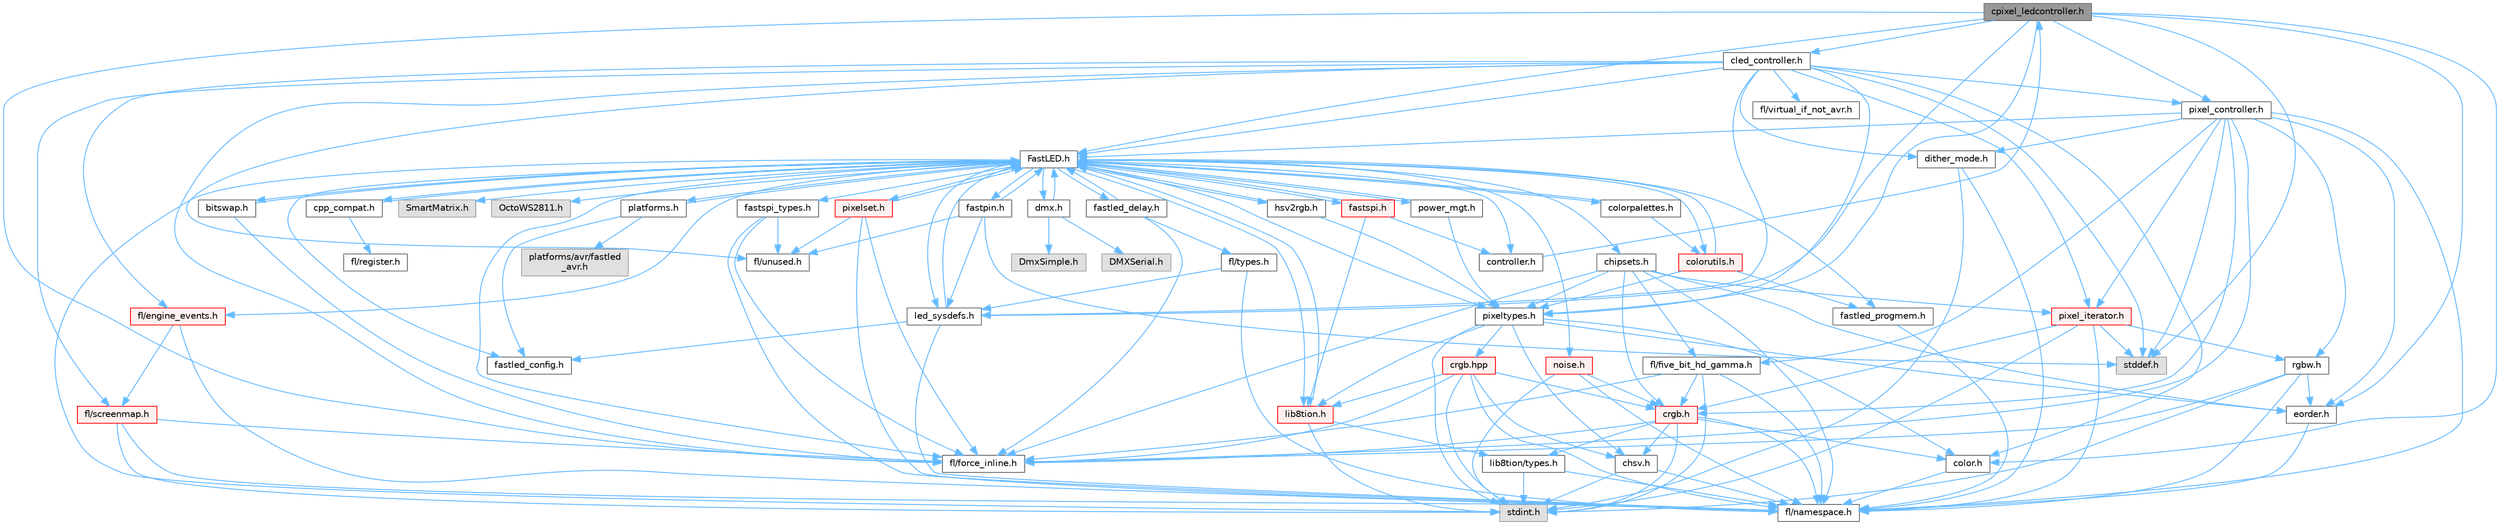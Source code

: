digraph "cpixel_ledcontroller.h"
{
 // INTERACTIVE_SVG=YES
 // LATEX_PDF_SIZE
  bgcolor="transparent";
  edge [fontname=Helvetica,fontsize=10,labelfontname=Helvetica,labelfontsize=10];
  node [fontname=Helvetica,fontsize=10,shape=box,height=0.2,width=0.4];
  Node1 [id="Node000001",label="cpixel_ledcontroller.h",height=0.2,width=0.4,color="gray40", fillcolor="grey60", style="filled", fontcolor="black",tooltip="defines the templated version of the CLEDController class"];
  Node1 -> Node2 [id="edge1_Node000001_Node000002",color="steelblue1",style="solid",tooltip=" "];
  Node2 [id="Node000002",label="stddef.h",height=0.2,width=0.4,color="grey60", fillcolor="#E0E0E0", style="filled",tooltip=" "];
  Node1 -> Node3 [id="edge2_Node000001_Node000003",color="steelblue1",style="solid",tooltip=" "];
  Node3 [id="Node000003",label="FastLED.h",height=0.2,width=0.4,color="grey40", fillcolor="white", style="filled",URL="$db/d97/_fast_l_e_d_8h.html",tooltip="central include file for FastLED, defines the CFastLED class/object"];
  Node3 -> Node4 [id="edge3_Node000003_Node000004",color="steelblue1",style="solid",tooltip=" "];
  Node4 [id="Node000004",label="stdint.h",height=0.2,width=0.4,color="grey60", fillcolor="#E0E0E0", style="filled",tooltip=" "];
  Node3 -> Node5 [id="edge4_Node000003_Node000005",color="steelblue1",style="solid",tooltip=" "];
  Node5 [id="Node000005",label="SmartMatrix.h",height=0.2,width=0.4,color="grey60", fillcolor="#E0E0E0", style="filled",tooltip=" "];
  Node3 -> Node6 [id="edge5_Node000003_Node000006",color="steelblue1",style="solid",tooltip=" "];
  Node6 [id="Node000006",label="OctoWS2811.h",height=0.2,width=0.4,color="grey60", fillcolor="#E0E0E0", style="filled",tooltip=" "];
  Node3 -> Node7 [id="edge6_Node000003_Node000007",color="steelblue1",style="solid",tooltip=" "];
  Node7 [id="Node000007",label="fl/force_inline.h",height=0.2,width=0.4,color="grey40", fillcolor="white", style="filled",URL="$d8/d2d/fl_2force__inline_8h.html",tooltip=" "];
  Node3 -> Node8 [id="edge7_Node000003_Node000008",color="steelblue1",style="solid",tooltip=" "];
  Node8 [id="Node000008",label="cpp_compat.h",height=0.2,width=0.4,color="grey40", fillcolor="white", style="filled",URL="$d9/d13/cpp__compat_8h.html",tooltip="Compatibility functions based on C++ version."];
  Node8 -> Node3 [id="edge8_Node000008_Node000003",color="steelblue1",style="solid",tooltip=" "];
  Node8 -> Node9 [id="edge9_Node000008_Node000009",color="steelblue1",style="solid",tooltip=" "];
  Node9 [id="Node000009",label="fl/register.h",height=0.2,width=0.4,color="grey40", fillcolor="white", style="filled",URL="$d8/dc1/fl_2register_8h.html",tooltip=" "];
  Node3 -> Node10 [id="edge10_Node000003_Node000010",color="steelblue1",style="solid",tooltip=" "];
  Node10 [id="Node000010",label="fastled_config.h",height=0.2,width=0.4,color="grey40", fillcolor="white", style="filled",URL="$d5/d11/fastled__config_8h.html",tooltip="Contains definitions that can be used to configure FastLED at compile time."];
  Node3 -> Node11 [id="edge11_Node000003_Node000011",color="steelblue1",style="solid",tooltip=" "];
  Node11 [id="Node000011",label="led_sysdefs.h",height=0.2,width=0.4,color="grey40", fillcolor="white", style="filled",URL="$d9/d3e/led__sysdefs_8h.html",tooltip="Determines which platform system definitions to include."];
  Node11 -> Node3 [id="edge12_Node000011_Node000003",color="steelblue1",style="solid",tooltip=" "];
  Node11 -> Node10 [id="edge13_Node000011_Node000010",color="steelblue1",style="solid",tooltip=" "];
  Node11 -> Node12 [id="edge14_Node000011_Node000012",color="steelblue1",style="solid",tooltip=" "];
  Node12 [id="Node000012",label="fl/namespace.h",height=0.2,width=0.4,color="grey40", fillcolor="white", style="filled",URL="$df/d2a/namespace_8h.html",tooltip="Implements the FastLED namespace macros."];
  Node3 -> Node13 [id="edge15_Node000003_Node000013",color="steelblue1",style="solid",tooltip=" "];
  Node13 [id="Node000013",label="fastled_delay.h",height=0.2,width=0.4,color="grey40", fillcolor="white", style="filled",URL="$d0/da8/fastled__delay_8h.html",tooltip="Utility functions and classes for managing delay cycles."];
  Node13 -> Node3 [id="edge16_Node000013_Node000003",color="steelblue1",style="solid",tooltip=" "];
  Node13 -> Node14 [id="edge17_Node000013_Node000014",color="steelblue1",style="solid",tooltip=" "];
  Node14 [id="Node000014",label="fl/types.h",height=0.2,width=0.4,color="grey40", fillcolor="white", style="filled",URL="$d7/da1/fl_2types_8h.html",tooltip=" "];
  Node14 -> Node11 [id="edge18_Node000014_Node000011",color="steelblue1",style="solid",tooltip=" "];
  Node14 -> Node12 [id="edge19_Node000014_Node000012",color="steelblue1",style="solid",tooltip=" "];
  Node13 -> Node7 [id="edge20_Node000013_Node000007",color="steelblue1",style="solid",tooltip=" "];
  Node3 -> Node15 [id="edge21_Node000003_Node000015",color="steelblue1",style="solid",tooltip=" "];
  Node15 [id="Node000015",label="bitswap.h",height=0.2,width=0.4,color="grey40", fillcolor="white", style="filled",URL="$de/ded/bitswap_8h.html",tooltip="Functions for doing a rotation of bits/bytes used by parallel output."];
  Node15 -> Node3 [id="edge22_Node000015_Node000003",color="steelblue1",style="solid",tooltip=" "];
  Node15 -> Node7 [id="edge23_Node000015_Node000007",color="steelblue1",style="solid",tooltip=" "];
  Node3 -> Node16 [id="edge24_Node000003_Node000016",color="steelblue1",style="solid",tooltip=" "];
  Node16 [id="Node000016",label="controller.h",height=0.2,width=0.4,color="grey40", fillcolor="white", style="filled",URL="$d2/dd9/controller_8h.html",tooltip="deprecated: base definitions used by led controllers for writing out led data"];
  Node16 -> Node1 [id="edge25_Node000016_Node000001",color="steelblue1",style="solid",tooltip=" "];
  Node3 -> Node17 [id="edge26_Node000003_Node000017",color="steelblue1",style="solid",tooltip=" "];
  Node17 [id="Node000017",label="fastpin.h",height=0.2,width=0.4,color="grey40", fillcolor="white", style="filled",URL="$db/d65/fastpin_8h.html",tooltip="Class base definitions for defining fast pin access."];
  Node17 -> Node3 [id="edge27_Node000017_Node000003",color="steelblue1",style="solid",tooltip=" "];
  Node17 -> Node11 [id="edge28_Node000017_Node000011",color="steelblue1",style="solid",tooltip=" "];
  Node17 -> Node2 [id="edge29_Node000017_Node000002",color="steelblue1",style="solid",tooltip=" "];
  Node17 -> Node18 [id="edge30_Node000017_Node000018",color="steelblue1",style="solid",tooltip=" "];
  Node18 [id="Node000018",label="fl/unused.h",height=0.2,width=0.4,color="grey40", fillcolor="white", style="filled",URL="$d8/d4b/unused_8h.html",tooltip=" "];
  Node3 -> Node19 [id="edge31_Node000003_Node000019",color="steelblue1",style="solid",tooltip=" "];
  Node19 [id="Node000019",label="fastspi_types.h",height=0.2,width=0.4,color="grey40", fillcolor="white", style="filled",URL="$d2/ddb/fastspi__types_8h.html",tooltip="Data types and constants used by SPI interfaces."];
  Node19 -> Node7 [id="edge32_Node000019_Node000007",color="steelblue1",style="solid",tooltip=" "];
  Node19 -> Node12 [id="edge33_Node000019_Node000012",color="steelblue1",style="solid",tooltip=" "];
  Node19 -> Node18 [id="edge34_Node000019_Node000018",color="steelblue1",style="solid",tooltip=" "];
  Node3 -> Node20 [id="edge35_Node000003_Node000020",color="steelblue1",style="solid",tooltip=" "];
  Node20 [id="Node000020",label="dmx.h",height=0.2,width=0.4,color="grey40", fillcolor="white", style="filled",URL="$d3/de1/dmx_8h.html",tooltip="Defines the DMX512-based LED controllers."];
  Node20 -> Node3 [id="edge36_Node000020_Node000003",color="steelblue1",style="solid",tooltip=" "];
  Node20 -> Node21 [id="edge37_Node000020_Node000021",color="steelblue1",style="solid",tooltip=" "];
  Node21 [id="Node000021",label="DmxSimple.h",height=0.2,width=0.4,color="grey60", fillcolor="#E0E0E0", style="filled",tooltip=" "];
  Node20 -> Node22 [id="edge38_Node000020_Node000022",color="steelblue1",style="solid",tooltip=" "];
  Node22 [id="Node000022",label="DMXSerial.h",height=0.2,width=0.4,color="grey60", fillcolor="#E0E0E0", style="filled",tooltip=" "];
  Node3 -> Node23 [id="edge39_Node000003_Node000023",color="steelblue1",style="solid",tooltip=" "];
  Node23 [id="Node000023",label="platforms.h",height=0.2,width=0.4,color="grey40", fillcolor="white", style="filled",URL="$da/dc9/platforms_8h.html",tooltip="Determines which platforms headers to include."];
  Node23 -> Node3 [id="edge40_Node000023_Node000003",color="steelblue1",style="solid",tooltip=" "];
  Node23 -> Node10 [id="edge41_Node000023_Node000010",color="steelblue1",style="solid",tooltip=" "];
  Node23 -> Node24 [id="edge42_Node000023_Node000024",color="steelblue1",style="solid",tooltip=" "];
  Node24 [id="Node000024",label="platforms/avr/fastled\l_avr.h",height=0.2,width=0.4,color="grey60", fillcolor="#E0E0E0", style="filled",tooltip=" "];
  Node3 -> Node25 [id="edge43_Node000003_Node000025",color="steelblue1",style="solid",tooltip=" "];
  Node25 [id="Node000025",label="fastled_progmem.h",height=0.2,width=0.4,color="grey40", fillcolor="white", style="filled",URL="$df/dab/fastled__progmem_8h.html",tooltip="Wrapper definitions to allow seamless use of PROGMEM in environments that have it."];
  Node25 -> Node12 [id="edge44_Node000025_Node000012",color="steelblue1",style="solid",tooltip=" "];
  Node3 -> Node26 [id="edge45_Node000003_Node000026",color="steelblue1",style="solid",tooltip=" "];
  Node26 [id="Node000026",label="lib8tion.h",height=0.2,width=0.4,color="red", fillcolor="#FFF0F0", style="filled",URL="$df/da5/lib8tion_8h.html",tooltip="Fast, efficient 8-bit math functions specifically designed for high-performance LED programming."];
  Node26 -> Node3 [id="edge46_Node000026_Node000003",color="steelblue1",style="solid",tooltip=" "];
  Node26 -> Node27 [id="edge47_Node000026_Node000027",color="steelblue1",style="solid",tooltip=" "];
  Node27 [id="Node000027",label="lib8tion/types.h",height=0.2,width=0.4,color="grey40", fillcolor="white", style="filled",URL="$d9/ddf/lib8tion_2types_8h.html",tooltip="Defines fractional types used for lib8tion functions."];
  Node27 -> Node4 [id="edge48_Node000027_Node000004",color="steelblue1",style="solid",tooltip=" "];
  Node27 -> Node12 [id="edge49_Node000027_Node000012",color="steelblue1",style="solid",tooltip=" "];
  Node26 -> Node4 [id="edge50_Node000026_Node000004",color="steelblue1",style="solid",tooltip=" "];
  Node3 -> Node40 [id="edge51_Node000003_Node000040",color="steelblue1",style="solid",tooltip=" "];
  Node40 [id="Node000040",label="pixeltypes.h",height=0.2,width=0.4,color="grey40", fillcolor="white", style="filled",URL="$d2/dba/pixeltypes_8h.html",tooltip="Includes defintions for RGB and HSV pixels."];
  Node40 -> Node4 [id="edge52_Node000040_Node000004",color="steelblue1",style="solid",tooltip=" "];
  Node40 -> Node26 [id="edge53_Node000040_Node000026",color="steelblue1",style="solid",tooltip=" "];
  Node40 -> Node35 [id="edge54_Node000040_Node000035",color="steelblue1",style="solid",tooltip=" "];
  Node35 [id="Node000035",label="color.h",height=0.2,width=0.4,color="grey40", fillcolor="white", style="filled",URL="$d2/d6b/src_2color_8h.html",tooltip="Contains definitions for color correction and temperature."];
  Node35 -> Node12 [id="edge55_Node000035_Node000012",color="steelblue1",style="solid",tooltip=" "];
  Node40 -> Node41 [id="edge56_Node000040_Node000041",color="steelblue1",style="solid",tooltip=" "];
  Node41 [id="Node000041",label="eorder.h",height=0.2,width=0.4,color="grey40", fillcolor="white", style="filled",URL="$db/d07/eorder_8h.html",tooltip="Defines color channel ordering enumerations."];
  Node41 -> Node12 [id="edge57_Node000041_Node000012",color="steelblue1",style="solid",tooltip=" "];
  Node40 -> Node34 [id="edge58_Node000040_Node000034",color="steelblue1",style="solid",tooltip=" "];
  Node34 [id="Node000034",label="chsv.h",height=0.2,width=0.4,color="grey40", fillcolor="white", style="filled",URL="$d8/dd0/chsv_8h.html",tooltip="Defines the hue, saturation, and value (HSV) pixel struct."];
  Node34 -> Node4 [id="edge59_Node000034_Node000004",color="steelblue1",style="solid",tooltip=" "];
  Node34 -> Node12 [id="edge60_Node000034_Node000012",color="steelblue1",style="solid",tooltip=" "];
  Node40 -> Node42 [id="edge61_Node000040_Node000042",color="steelblue1",style="solid",tooltip=" "];
  Node42 [id="Node000042",label="crgb.hpp",height=0.2,width=0.4,color="red", fillcolor="#FFF0F0", style="filled",URL="$d0/d4b/crgb_8hpp.html",tooltip="Defines utility functions for the red, green, and blue (RGB) pixel struct."];
  Node42 -> Node4 [id="edge62_Node000042_Node000004",color="steelblue1",style="solid",tooltip=" "];
  Node42 -> Node34 [id="edge63_Node000042_Node000034",color="steelblue1",style="solid",tooltip=" "];
  Node42 -> Node33 [id="edge64_Node000042_Node000033",color="steelblue1",style="solid",tooltip=" "];
  Node33 [id="Node000033",label="crgb.h",height=0.2,width=0.4,color="red", fillcolor="#FFF0F0", style="filled",URL="$db/dd1/crgb_8h.html",tooltip="Defines the red, green, and blue (RGB) pixel struct."];
  Node33 -> Node4 [id="edge65_Node000033_Node000004",color="steelblue1",style="solid",tooltip=" "];
  Node33 -> Node34 [id="edge66_Node000033_Node000034",color="steelblue1",style="solid",tooltip=" "];
  Node33 -> Node12 [id="edge67_Node000033_Node000012",color="steelblue1",style="solid",tooltip=" "];
  Node33 -> Node35 [id="edge68_Node000033_Node000035",color="steelblue1",style="solid",tooltip=" "];
  Node33 -> Node27 [id="edge69_Node000033_Node000027",color="steelblue1",style="solid",tooltip=" "];
  Node33 -> Node7 [id="edge70_Node000033_Node000007",color="steelblue1",style="solid",tooltip=" "];
  Node42 -> Node26 [id="edge71_Node000042_Node000026",color="steelblue1",style="solid",tooltip=" "];
  Node42 -> Node12 [id="edge72_Node000042_Node000012",color="steelblue1",style="solid",tooltip=" "];
  Node42 -> Node7 [id="edge73_Node000042_Node000007",color="steelblue1",style="solid",tooltip=" "];
  Node3 -> Node50 [id="edge74_Node000003_Node000050",color="steelblue1",style="solid",tooltip=" "];
  Node50 [id="Node000050",label="hsv2rgb.h",height=0.2,width=0.4,color="grey40", fillcolor="white", style="filled",URL="$de/d9a/hsv2rgb_8h.html",tooltip="Functions to convert from the HSV colorspace to the RGB colorspace."];
  Node50 -> Node3 [id="edge75_Node000050_Node000003",color="steelblue1",style="solid",tooltip=" "];
  Node50 -> Node40 [id="edge76_Node000050_Node000040",color="steelblue1",style="solid",tooltip=" "];
  Node3 -> Node51 [id="edge77_Node000003_Node000051",color="steelblue1",style="solid",tooltip=" "];
  Node51 [id="Node000051",label="colorutils.h",height=0.2,width=0.4,color="red", fillcolor="#FFF0F0", style="filled",URL="$d1/dfb/colorutils_8h.html",tooltip="Utility functions for color fill, palettes, blending, and more."];
  Node51 -> Node3 [id="edge78_Node000051_Node000003",color="steelblue1",style="solid",tooltip=" "];
  Node51 -> Node40 [id="edge79_Node000051_Node000040",color="steelblue1",style="solid",tooltip=" "];
  Node51 -> Node25 [id="edge80_Node000051_Node000025",color="steelblue1",style="solid",tooltip=" "];
  Node3 -> Node57 [id="edge81_Node000003_Node000057",color="steelblue1",style="solid",tooltip=" "];
  Node57 [id="Node000057",label="pixelset.h",height=0.2,width=0.4,color="red", fillcolor="#FFF0F0", style="filled",URL="$d4/d46/pixelset_8h.html",tooltip="Declares classes for managing logical groups of LEDs."];
  Node57 -> Node3 [id="edge82_Node000057_Node000003",color="steelblue1",style="solid",tooltip=" "];
  Node57 -> Node7 [id="edge83_Node000057_Node000007",color="steelblue1",style="solid",tooltip=" "];
  Node57 -> Node18 [id="edge84_Node000057_Node000018",color="steelblue1",style="solid",tooltip=" "];
  Node57 -> Node12 [id="edge85_Node000057_Node000012",color="steelblue1",style="solid",tooltip=" "];
  Node3 -> Node59 [id="edge86_Node000003_Node000059",color="steelblue1",style="solid",tooltip=" "];
  Node59 [id="Node000059",label="colorpalettes.h",height=0.2,width=0.4,color="grey40", fillcolor="white", style="filled",URL="$dc/dcc/colorpalettes_8h.html",tooltip="Declarations for the predefined color palettes supplied by FastLED."];
  Node59 -> Node3 [id="edge87_Node000059_Node000003",color="steelblue1",style="solid",tooltip=" "];
  Node59 -> Node51 [id="edge88_Node000059_Node000051",color="steelblue1",style="solid",tooltip=" "];
  Node3 -> Node60 [id="edge89_Node000003_Node000060",color="steelblue1",style="solid",tooltip=" "];
  Node60 [id="Node000060",label="noise.h",height=0.2,width=0.4,color="red", fillcolor="#FFF0F0", style="filled",URL="$d1/d31/noise_8h.html",tooltip="Functions to generate and fill arrays with noise."];
  Node60 -> Node4 [id="edge90_Node000060_Node000004",color="steelblue1",style="solid",tooltip=" "];
  Node60 -> Node33 [id="edge91_Node000060_Node000033",color="steelblue1",style="solid",tooltip=" "];
  Node60 -> Node12 [id="edge92_Node000060_Node000012",color="steelblue1",style="solid",tooltip=" "];
  Node3 -> Node61 [id="edge93_Node000003_Node000061",color="steelblue1",style="solid",tooltip=" "];
  Node61 [id="Node000061",label="power_mgt.h",height=0.2,width=0.4,color="grey40", fillcolor="white", style="filled",URL="$dc/d5b/power__mgt_8h.html",tooltip="Functions to limit the power used by FastLED."];
  Node61 -> Node3 [id="edge94_Node000061_Node000003",color="steelblue1",style="solid",tooltip=" "];
  Node61 -> Node40 [id="edge95_Node000061_Node000040",color="steelblue1",style="solid",tooltip=" "];
  Node3 -> Node62 [id="edge96_Node000003_Node000062",color="steelblue1",style="solid",tooltip=" "];
  Node62 [id="Node000062",label="fastspi.h",height=0.2,width=0.4,color="red", fillcolor="#FFF0F0", style="filled",URL="$d6/ddc/fastspi_8h.html",tooltip="Serial peripheral interface (SPI) definitions per platform."];
  Node62 -> Node3 [id="edge97_Node000062_Node000003",color="steelblue1",style="solid",tooltip=" "];
  Node62 -> Node16 [id="edge98_Node000062_Node000016",color="steelblue1",style="solid",tooltip=" "];
  Node62 -> Node26 [id="edge99_Node000062_Node000026",color="steelblue1",style="solid",tooltip=" "];
  Node3 -> Node64 [id="edge100_Node000003_Node000064",color="steelblue1",style="solid",tooltip=" "];
  Node64 [id="Node000064",label="chipsets.h",height=0.2,width=0.4,color="grey40", fillcolor="white", style="filled",URL="$db/d66/chipsets_8h.html",tooltip="Contains the bulk of the definitions for the various LED chipsets supported."];
  Node64 -> Node40 [id="edge101_Node000064_Node000040",color="steelblue1",style="solid",tooltip=" "];
  Node64 -> Node65 [id="edge102_Node000064_Node000065",color="steelblue1",style="solid",tooltip=" "];
  Node65 [id="Node000065",label="fl/five_bit_hd_gamma.h",height=0.2,width=0.4,color="grey40", fillcolor="white", style="filled",URL="$dc/d44/five__bit__hd__gamma_8h.html",tooltip="Declares functions for five-bit gamma correction."];
  Node65 -> Node4 [id="edge103_Node000065_Node000004",color="steelblue1",style="solid",tooltip=" "];
  Node65 -> Node12 [id="edge104_Node000065_Node000012",color="steelblue1",style="solid",tooltip=" "];
  Node65 -> Node7 [id="edge105_Node000065_Node000007",color="steelblue1",style="solid",tooltip=" "];
  Node65 -> Node33 [id="edge106_Node000065_Node000033",color="steelblue1",style="solid",tooltip=" "];
  Node64 -> Node7 [id="edge107_Node000064_Node000007",color="steelblue1",style="solid",tooltip=" "];
  Node64 -> Node66 [id="edge108_Node000064_Node000066",color="steelblue1",style="solid",tooltip=" "];
  Node66 [id="Node000066",label="pixel_iterator.h",height=0.2,width=0.4,color="red", fillcolor="#FFF0F0", style="filled",URL="$d8/d6c/pixel__iterator_8h.html",tooltip="Non-templated low level pixel data writing class."];
  Node66 -> Node2 [id="edge109_Node000066_Node000002",color="steelblue1",style="solid",tooltip=" "];
  Node66 -> Node4 [id="edge110_Node000066_Node000004",color="steelblue1",style="solid",tooltip=" "];
  Node66 -> Node12 [id="edge111_Node000066_Node000012",color="steelblue1",style="solid",tooltip=" "];
  Node66 -> Node67 [id="edge112_Node000066_Node000067",color="steelblue1",style="solid",tooltip=" "];
  Node67 [id="Node000067",label="rgbw.h",height=0.2,width=0.4,color="grey40", fillcolor="white", style="filled",URL="$d7/dbb/rgbw_8h.html",tooltip="Functions for red, green, blue, white (RGBW) output."];
  Node67 -> Node4 [id="edge113_Node000067_Node000004",color="steelblue1",style="solid",tooltip=" "];
  Node67 -> Node7 [id="edge114_Node000067_Node000007",color="steelblue1",style="solid",tooltip=" "];
  Node67 -> Node12 [id="edge115_Node000067_Node000012",color="steelblue1",style="solid",tooltip=" "];
  Node67 -> Node41 [id="edge116_Node000067_Node000041",color="steelblue1",style="solid",tooltip=" "];
  Node66 -> Node33 [id="edge117_Node000066_Node000033",color="steelblue1",style="solid",tooltip=" "];
  Node64 -> Node33 [id="edge118_Node000064_Node000033",color="steelblue1",style="solid",tooltip=" "];
  Node64 -> Node41 [id="edge119_Node000064_Node000041",color="steelblue1",style="solid",tooltip=" "];
  Node64 -> Node12 [id="edge120_Node000064_Node000012",color="steelblue1",style="solid",tooltip=" "];
  Node3 -> Node68 [id="edge121_Node000003_Node000068",color="steelblue1",style="solid",tooltip=" "];
  Node68 [id="Node000068",label="fl/engine_events.h",height=0.2,width=0.4,color="red", fillcolor="#FFF0F0", style="filled",URL="$dc/dd9/fl_2engine__events_8h.html",tooltip=" "];
  Node68 -> Node70 [id="edge122_Node000068_Node000070",color="steelblue1",style="solid",tooltip=" "];
  Node70 [id="Node000070",label="fl/screenmap.h",height=0.2,width=0.4,color="red", fillcolor="#FFF0F0", style="filled",URL="$d7/d0d/fl_2screenmap_8h.html",tooltip=" "];
  Node70 -> Node4 [id="edge123_Node000070_Node000004",color="steelblue1",style="solid",tooltip=" "];
  Node70 -> Node7 [id="edge124_Node000070_Node000007",color="steelblue1",style="solid",tooltip=" "];
  Node70 -> Node12 [id="edge125_Node000070_Node000012",color="steelblue1",style="solid",tooltip=" "];
  Node68 -> Node12 [id="edge126_Node000068_Node000012",color="steelblue1",style="solid",tooltip=" "];
  Node1 -> Node11 [id="edge127_Node000001_Node000011",color="steelblue1",style="solid",tooltip=" "];
  Node1 -> Node40 [id="edge128_Node000001_Node000040",color="steelblue1",style="solid",tooltip=" "];
  Node1 -> Node35 [id="edge129_Node000001_Node000035",color="steelblue1",style="solid",tooltip=" "];
  Node1 -> Node41 [id="edge130_Node000001_Node000041",color="steelblue1",style="solid",tooltip=" "];
  Node1 -> Node7 [id="edge131_Node000001_Node000007",color="steelblue1",style="solid",tooltip=" "];
  Node1 -> Node77 [id="edge132_Node000001_Node000077",color="steelblue1",style="solid",tooltip=" "];
  Node77 [id="Node000077",label="pixel_controller.h",height=0.2,width=0.4,color="grey40", fillcolor="white", style="filled",URL="$d5/d4d/pixel__controller_8h.html",tooltip="Low level pixel data writing class."];
  Node77 -> Node2 [id="edge133_Node000077_Node000002",color="steelblue1",style="solid",tooltip=" "];
  Node77 -> Node3 [id="edge134_Node000077_Node000003",color="steelblue1",style="solid",tooltip=" "];
  Node77 -> Node67 [id="edge135_Node000077_Node000067",color="steelblue1",style="solid",tooltip=" "];
  Node77 -> Node65 [id="edge136_Node000077_Node000065",color="steelblue1",style="solid",tooltip=" "];
  Node77 -> Node7 [id="edge137_Node000077_Node000007",color="steelblue1",style="solid",tooltip=" "];
  Node77 -> Node12 [id="edge138_Node000077_Node000012",color="steelblue1",style="solid",tooltip=" "];
  Node77 -> Node41 [id="edge139_Node000077_Node000041",color="steelblue1",style="solid",tooltip=" "];
  Node77 -> Node78 [id="edge140_Node000077_Node000078",color="steelblue1",style="solid",tooltip=" "];
  Node78 [id="Node000078",label="dither_mode.h",height=0.2,width=0.4,color="grey40", fillcolor="white", style="filled",URL="$d8/d90/dither__mode_8h.html",tooltip="Declares dithering options and types."];
  Node78 -> Node4 [id="edge141_Node000078_Node000004",color="steelblue1",style="solid",tooltip=" "];
  Node78 -> Node12 [id="edge142_Node000078_Node000012",color="steelblue1",style="solid",tooltip=" "];
  Node77 -> Node66 [id="edge143_Node000077_Node000066",color="steelblue1",style="solid",tooltip=" "];
  Node77 -> Node33 [id="edge144_Node000077_Node000033",color="steelblue1",style="solid",tooltip=" "];
  Node1 -> Node79 [id="edge145_Node000001_Node000079",color="steelblue1",style="solid",tooltip=" "];
  Node79 [id="Node000079",label="cled_controller.h",height=0.2,width=0.4,color="grey40", fillcolor="white", style="filled",URL="$db/d6d/cled__controller_8h.html",tooltip="base definitions used by led controllers for writing out led data"];
  Node79 -> Node2 [id="edge146_Node000079_Node000002",color="steelblue1",style="solid",tooltip=" "];
  Node79 -> Node3 [id="edge147_Node000079_Node000003",color="steelblue1",style="solid",tooltip=" "];
  Node79 -> Node11 [id="edge148_Node000079_Node000011",color="steelblue1",style="solid",tooltip=" "];
  Node79 -> Node40 [id="edge149_Node000079_Node000040",color="steelblue1",style="solid",tooltip=" "];
  Node79 -> Node35 [id="edge150_Node000079_Node000035",color="steelblue1",style="solid",tooltip=" "];
  Node79 -> Node7 [id="edge151_Node000079_Node000007",color="steelblue1",style="solid",tooltip=" "];
  Node79 -> Node18 [id="edge152_Node000079_Node000018",color="steelblue1",style="solid",tooltip=" "];
  Node79 -> Node77 [id="edge153_Node000079_Node000077",color="steelblue1",style="solid",tooltip=" "];
  Node79 -> Node78 [id="edge154_Node000079_Node000078",color="steelblue1",style="solid",tooltip=" "];
  Node79 -> Node66 [id="edge155_Node000079_Node000066",color="steelblue1",style="solid",tooltip=" "];
  Node79 -> Node68 [id="edge156_Node000079_Node000068",color="steelblue1",style="solid",tooltip=" "];
  Node79 -> Node70 [id="edge157_Node000079_Node000070",color="steelblue1",style="solid",tooltip=" "];
  Node79 -> Node80 [id="edge158_Node000079_Node000080",color="steelblue1",style="solid",tooltip=" "];
  Node80 [id="Node000080",label="fl/virtual_if_not_avr.h",height=0.2,width=0.4,color="grey40", fillcolor="white", style="filled",URL="$da/ddb/virtual__if__not__avr_8h.html",tooltip=" "];
}
